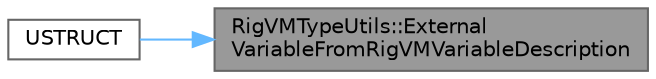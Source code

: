 digraph "RigVMTypeUtils::ExternalVariableFromRigVMVariableDescription"
{
 // INTERACTIVE_SVG=YES
 // LATEX_PDF_SIZE
  bgcolor="transparent";
  edge [fontname=Helvetica,fontsize=10,labelfontname=Helvetica,labelfontsize=10];
  node [fontname=Helvetica,fontsize=10,shape=box,height=0.2,width=0.4];
  rankdir="RL";
  Node1 [id="Node000001",label="RigVMTypeUtils::External\lVariableFromRigVMVariableDescription",height=0.2,width=0.4,color="gray40", fillcolor="grey60", style="filled", fontcolor="black",tooltip=" "];
  Node1 -> Node2 [id="edge1_Node000001_Node000002",dir="back",color="steelblue1",style="solid",tooltip=" "];
  Node2 [id="Node000002",label="USTRUCT",height=0.2,width=0.4,color="grey40", fillcolor="white", style="filled",URL="$d8/dd8/RigVMVariableDescription_8h.html#a91438e8a7d7d9b7530a16e0c4f0d8f5a",tooltip="The variable description is used to convey information about unique variables within a Graph."];
}
